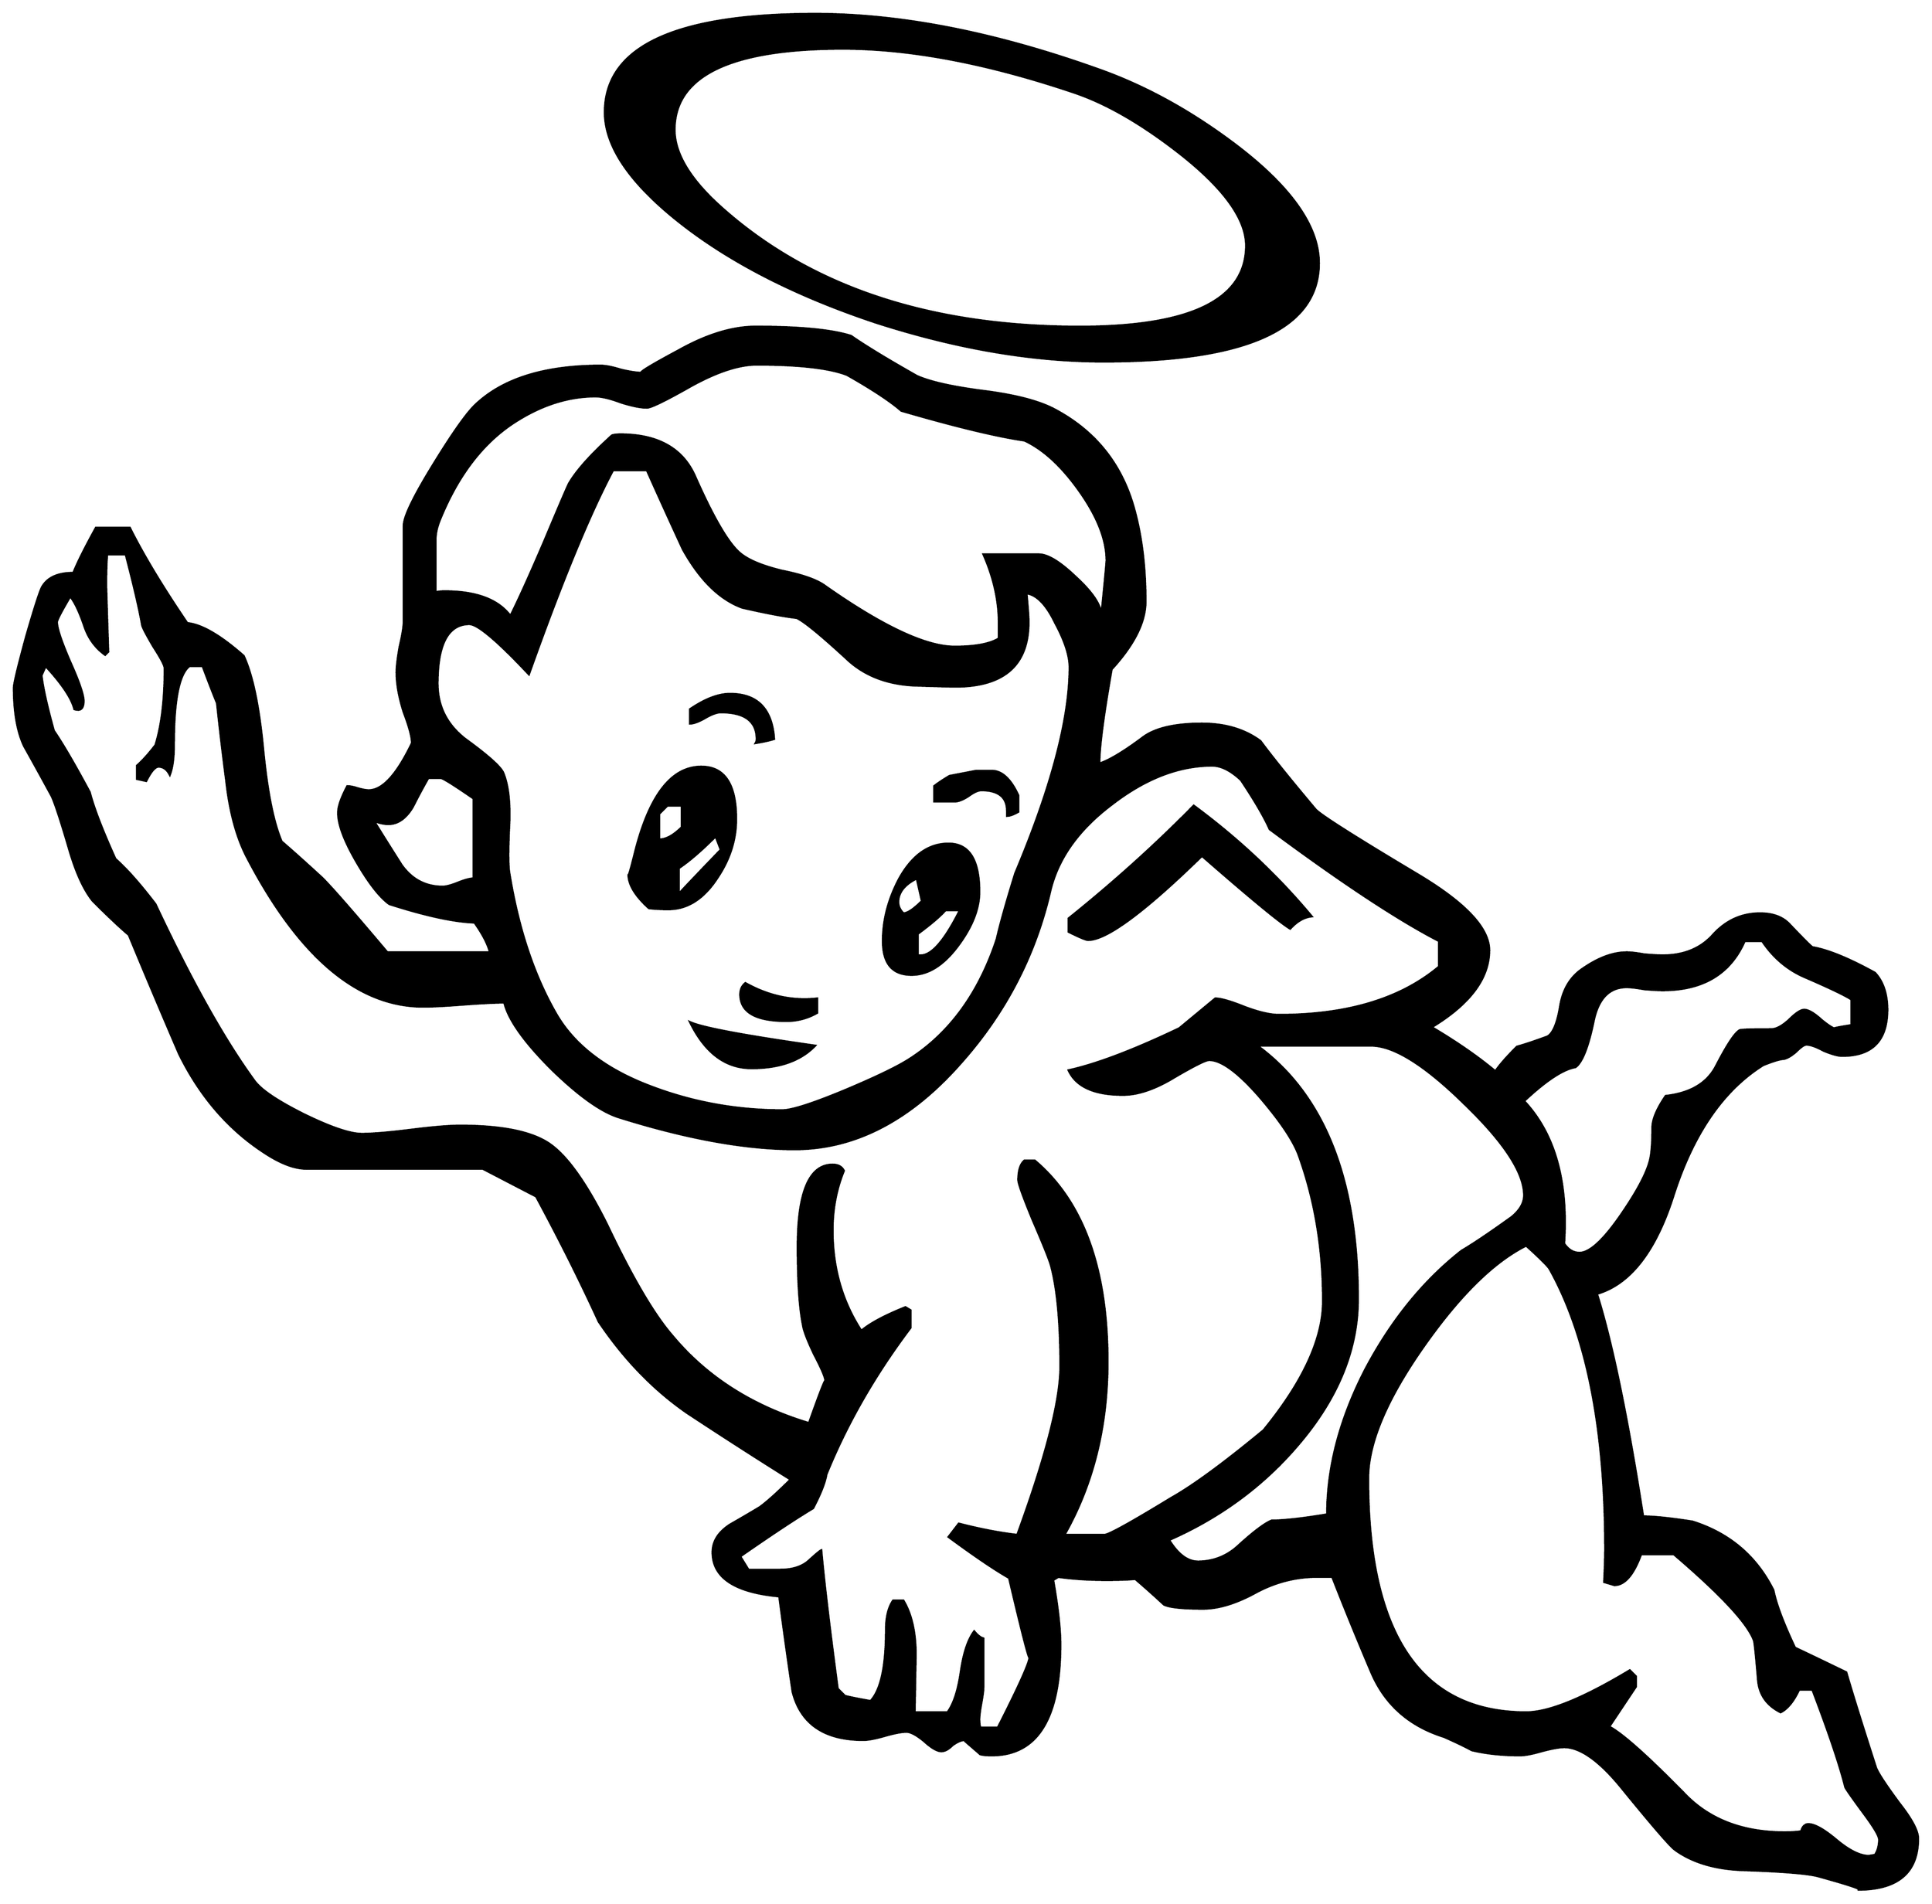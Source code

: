 


\begin{tikzpicture}[y=0.80pt, x=0.80pt, yscale=-1.0, xscale=1.0, inner sep=0pt, outer sep=0pt]
\begin{scope}[shift={(100.0,1698.0)},nonzero rule]
  \path[draw=.,fill=.,line width=1.600pt] (1354.0,-1246.0) ..
    controls (1354.0,-1182.0) and (1284.0,-1150.0) ..
    (1144.0,-1150.0) .. controls (1074.667,-1150.0) and
    (1000.667,-1162.667) .. (922.0,-1188.0) .. controls
    (840.0,-1215.333) and (773.667,-1250.0) .. (723.0,-1292.0) ..
    controls (679.667,-1328.0) and (658.0,-1361.667) ..
    (658.0,-1393.0) .. controls (658.0,-1457.0) and
    (726.333,-1489.0) .. (863.0,-1489.0) .. controls
    (946.333,-1489.0) and (1038.333,-1471.0) .. (1139.0,-1435.0) ..
    controls (1184.333,-1419.0) and (1228.667,-1394.667) ..
    (1272.0,-1362.0) .. controls (1326.667,-1320.667) and
    (1354.0,-1282.0) .. (1354.0,-1246.0) -- cycle(1938.0,290.0)
    .. controls (1938.0,323.333) and (1918.333,340.0) ..
    (1879.0,340.0) .. controls (1885.0,340.0) and (1872.333,335.667)
    .. (1841.0,327.0) .. controls (1831.667,324.333) and
    (1808.0,322.333) .. (1770.0,321.0) .. controls (1741.333,320.333)
    and (1718.333,313.667) .. (1701.0,301.0) .. controls
    (1696.333,297.667) and (1679.333,278.0) .. (1650.0,242.0) ..
    controls (1628.0,214.667) and (1609.0,201.0) .. (1593.0,201.0)
    .. controls (1588.333,201.0) and (1581.0,202.333) ..
    (1571.0,205.0) .. controls (1561.667,207.667) and (1554.667,209.0)
    .. (1550.0,209.0) .. controls (1532.667,209.0) and
    (1517.0,207.333) .. (1503.0,204.0) .. controls (1497.0,200.667)
    and (1488.0,196.333) .. (1476.0,191.0) .. controls
    (1442.0,180.333) and (1418.333,159.333) .. (1405.0,128.0) ..
    controls (1391.667,96.667) and (1379.0,65.667) .. (1367.0,35.0) --
    (1356.0,35.0) .. controls (1334.0,34.333) and (1313.0,39.333) ..
    (1293.0,50.0) .. controls (1273.667,60.667) and (1256.333,66.0) ..
    (1241.0,66.0) .. controls (1221.0,66.0) and (1208.333,64.667) ..
    (1203.0,62.0) .. controls (1193.667,53.333) and (1184.333,45.0) ..
    (1175.0,37.0) .. controls (1168.333,37.667) and (1159.0,38.0) ..
    (1147.0,38.0) .. controls (1129.667,38.0) and (1114.0,37.0) ..
    (1100.0,35.0) -- (1095.0,38.0) .. controls (1099.667,64.667) and
    (1102.0,85.667) .. (1102.0,101.0) .. controls (1102.0,173.0)
    and (1079.667,209.0) .. (1035.0,209.0) .. controls
    (1030.333,209.0) and (1026.667,208.667) .. (1024.0,208.0) --
    (1009.0,195.0) -- (1009.0,194.0) .. controls (1005.667,194.0)
    and (1001.667,195.667) .. (997.0,199.0) .. controls
    (993.0,203.0) and (989.333,205.0) .. (986.0,205.0) .. controls
    (982.0,205.0) and (976.333,201.667) .. (969.0,195.0) .. controls
    (961.667,189.0) and (956.0,186.0) .. (952.0,186.0) .. controls
    (947.333,186.0) and (940.333,187.333) .. (931.0,190.0) .. controls
    (921.667,192.667) and (914.667,194.0) .. (910.0,194.0) .. controls
    (872.0,194.0) and (849.0,178.333) .. (841.0,147.0) .. controls
    (836.333,115.667) and (832.0,84.667) .. (828.0,54.0) .. controls
    (784.667,50.0) and (763.0,35.667) .. (763.0,11.0) .. controls
    (763.0,0.333) and (768.667,-8.667) .. (780.0,-16.0) .. controls
    (789.333,-21.333) and (799.0,-27.0) .. (809.0,-33.0) .. controls
    (816.333,-38.333) and (826.333,-47.333) .. (839.0,-60.0) .. controls
    (805.0,-81.333) and (771.333,-103.0) .. (738.0,-125.0) ..
    controls (705.333,-147.667) and (676.667,-177.333) .. (652.0,-214.0)
    .. controls (634.0,-253.333) and (613.667,-294.0) ..
    (591.0,-336.0) .. controls (588.333,-337.333) and (571.0,-346.333)
    .. (539.0,-363.0) -- (367.0,-363.0) .. controls
    (355.0,-363.0) and (340.667,-368.667) .. (324.0,-380.0) ..
    controls (290.0,-402.667) and (263.0,-434.333) .. (243.0,-475.0)
    .. controls (226.333,-513.667) and (210.0,-552.333) ..
    (194.0,-591.0) .. controls (185.333,-598.333) and (173.667,-609.333)
    .. (159.0,-624.0) .. controls (150.333,-634.667) and
    (142.667,-651.333) .. (136.0,-674.0) .. controls (128.0,-701.333)
    and (122.333,-718.667) .. (119.0,-726.0) .. controls
    (110.333,-742.0) and (101.333,-758.333) .. (92.0,-775.0) ..
    controls (85.333,-789.0) and (82.0,-808.0) .. (82.0,-832.0) ..
    controls (82.0,-836.0) and (86.0,-852.667) .. (94.0,-882.0) ..
    controls (102.667,-912.0) and (108.0,-928.333) .. (110.0,-931.0)
    .. controls (115.333,-939.667) and (125.333,-944.0) ..
    (140.0,-944.0) .. controls (144.0,-954.0) and (151.333,-968.667)
    .. (162.0,-988.0) -- (195.0,-988.0) .. controls
    (208.333,-961.333) and (227.0,-930.333) .. (251.0,-895.0) ..
    controls (265.0,-893.667) and (283.333,-883.0) .. (306.0,-863.0)
    .. controls (314.667,-844.333) and (321.0,-814.0) ..
    (325.0,-772.0) .. controls (329.0,-730.667) and (335.0,-700.667)
    .. (343.0,-682.0) .. controls (352.333,-674.0) and
    (365.0,-662.667) .. (381.0,-648.0) .. controls (388.333,-641.333)
    and (410.0,-616.667) .. (446.0,-574.0) -- (546.0,-574.0) ..
    controls (544.0,-582.0) and (539.0,-591.667) .. (531.0,-603.0)
    .. controls (511.0,-603.667) and (483.333,-609.667) ..
    (448.0,-621.0) .. controls (438.667,-627.667) and (428.0,-641.333)
    .. (416.0,-662.0) .. controls (404.0,-682.667) and
    (398.0,-698.667) .. (398.0,-710.0) .. controls (398.0,-716.0)
    and (401.0,-724.667) .. (407.0,-736.0) .. controls
    (409.667,-736.0) and (413.0,-735.333) .. (417.0,-734.0) ..
    controls (421.667,-732.667) and (425.333,-732.0) .. (428.0,-732.0)
    .. controls (441.333,-732.0) and (455.333,-747.333) ..
    (470.0,-778.0) .. controls (470.0,-784.0) and (467.333,-794.0)
    .. (462.0,-808.0) .. controls (457.333,-822.667) and
    (455.0,-835.667) .. (455.0,-847.0) .. controls (455.0,-852.333)
    and (456.0,-860.667) .. (458.0,-872.0) .. controls
    (460.667,-883.333) and (462.0,-891.667) .. (462.0,-897.0) --
    (462.0,-990.0) .. controls (462.0,-998.667) and
    (471.667,-1018.667) .. (491.0,-1050.0) .. controls
    (509.0,-1079.333) and (522.333,-1098.333) .. (531.0,-1107.0) ..
    controls (557.667,-1133.0) and (598.667,-1146.0) ..
    (654.0,-1146.0) .. controls (658.667,-1146.0) and
    (665.333,-1144.667) .. (674.0,-1142.0) .. controls
    (682.667,-1140.0) and (689.333,-1139.0) .. (694.0,-1139.0) ..
    controls (690.667,-1139.0) and (702.667,-1146.333) ..
    (730.0,-1161.0) .. controls (757.333,-1176.333) and
    (782.333,-1184.0) .. (805.0,-1184.0) .. controls
    (848.333,-1184.0) and (879.333,-1181.0) .. (898.0,-1175.0) ..
    controls (911.333,-1165.667) and (932.667,-1152.667) ..
    (962.0,-1136.0) .. controls (975.333,-1130.0) and
    (998.0,-1125.0) .. (1030.0,-1121.0) .. controls
    (1060.0,-1117.0) and (1082.333,-1111.0) .. (1097.0,-1103.0) ..
    controls (1134.333,-1083.0) and (1159.333,-1053.0) ..
    (1172.0,-1013.0) .. controls (1180.667,-985.0) and
    (1185.0,-952.667) .. (1185.0,-916.0) .. controls
    (1185.0,-896.0) and (1174.0,-874.0) .. (1152.0,-850.0) ..
    controls (1144.0,-804.667) and (1140.0,-774.0) ..
    (1140.0,-758.0) .. controls (1150.0,-761.333) and
    (1164.333,-770.0) .. (1183.0,-784.0) .. controls
    (1195.0,-792.667) and (1214.0,-797.0) .. (1240.0,-797.0) ..
    controls (1262.667,-797.0) and (1281.667,-791.333) ..
    (1297.0,-780.0) .. controls (1308.333,-764.667) and
    (1326.333,-742.333) .. (1351.0,-713.0) .. controls
    (1357.0,-707.0) and (1390.667,-685.667) .. (1452.0,-649.0) ..
    controls (1497.333,-621.667) and (1520.0,-597.333) ..
    (1520.0,-576.0) .. controls (1520.0,-548.667) and
    (1501.333,-523.667) .. (1464.0,-501.0) .. controls
    (1488.667,-486.333) and (1509.333,-472.0) .. (1526.0,-458.0) ..
    controls (1530.0,-464.0) and (1537.0,-472.0) ..
    (1547.0,-482.0) .. controls (1554.333,-484.0) and
    (1564.333,-487.333) .. (1577.0,-492.0) .. controls
    (1582.333,-495.333) and (1586.333,-505.0) .. (1589.0,-521.0) ..
    controls (1591.667,-537.667) and (1599.0,-550.0) ..
    (1611.0,-558.0) .. controls (1626.333,-568.667) and
    (1640.667,-574.0) .. (1654.0,-574.0) .. controls
    (1658.0,-574.0) and (1663.667,-573.333) .. (1671.0,-572.0) ..
    controls (1679.0,-571.333) and (1685.0,-571.0) ..
    (1689.0,-571.0) .. controls (1709.667,-571.0) and
    (1726.0,-577.667) .. (1738.0,-591.0) .. controls
    (1750.667,-605.0) and (1766.0,-612.0) .. (1784.0,-612.0) ..
    controls (1796.667,-612.0) and (1806.333,-608.333) ..
    (1813.0,-601.0) .. controls (1826.333,-587.0) and
    (1833.667,-579.667) .. (1835.0,-579.0) .. controls
    (1850.333,-576.333) and (1870.667,-568.0) .. (1896.0,-554.0) ..
    controls (1904.0,-545.333) and (1908.0,-533.333) ..
    (1908.0,-518.0) .. controls (1908.0,-488.0) and
    (1893.333,-473.0) .. (1864.0,-473.0) .. controls
    (1860.0,-473.0) and (1854.0,-474.667) .. (1846.0,-478.0) ..
    controls (1838.667,-482.0) and (1833.0,-484.0) ..
    (1829.0,-484.0) .. controls (1827.0,-484.0) and
    (1823.667,-481.667) .. (1819.0,-477.0) .. controls
    (1814.333,-473.0) and (1810.333,-470.667) .. (1807.0,-470.0) ..
    controls (1803.667,-470.0) and (1797.0,-468.0) ..
    (1787.0,-464.0) .. controls (1747.667,-439.333) and
    (1718.333,-396.333) .. (1699.0,-335.0) .. controls
    (1681.667,-281.667) and (1657.0,-250.333) .. (1625.0,-241.0) ..
    controls (1639.667,-194.333) and (1654.667,-122.0) ..
    (1670.0,-24.0) .. controls (1680.667,-24.0) and (1696.667,-22.333)
    .. (1718.0,-19.0) .. controls (1754.0,-7.667) and
    (1780.333,14.667) .. (1797.0,48.0) .. controls (1799.667,61.333) and
    (1806.667,80.0) .. (1818.0,104.0) .. controls (1829.333,109.333)
    and (1846.0,117.333) .. (1868.0,128.0) .. controls
    (1874.0,148.667) and (1883.667,179.667) .. (1897.0,221.0) ..
    controls (1899.0,226.333) and (1906.667,238.0) .. (1920.0,256.0)
    .. controls (1932.0,271.333) and (1938.0,282.667) ..
    (1938.0,290.0) -- cycle(1283.0,-1263.0) .. controls
    (1283.0,-1289.0) and (1261.333,-1319.0) .. (1218.0,-1353.0) ..
    controls (1181.333,-1381.667) and (1147.333,-1401.333) ..
    (1116.0,-1412.0) .. controls (1031.333,-1440.667) and
    (956.0,-1455.0) .. (890.0,-1455.0) .. controls
    (780.667,-1455.0) and (726.0,-1428.667) .. (726.0,-1376.0) ..
    controls (726.0,-1352.667) and (741.333,-1327.333) ..
    (772.0,-1300.0) .. controls (858.667,-1222.667) and
    (975.0,-1184.0) .. (1121.0,-1184.0) .. controls
    (1229.0,-1184.0) and (1283.0,-1210.333) .. (1283.0,-1263.0) --
    cycle(1873.0,-503.0) -- (1873.0,-528.0) .. controls
    (1867.0,-532.0) and (1851.667,-539.333) .. (1827.0,-550.0) ..
    controls (1810.333,-557.333) and (1796.667,-569.0) ..
    (1786.0,-585.0) -- (1769.0,-585.0) .. controls
    (1755.0,-553.0) and (1728.333,-537.0) .. (1689.0,-537.0) ..
    controls (1685.0,-537.0) and (1679.0,-537.333) ..
    (1671.0,-538.0) .. controls (1663.667,-539.333) and
    (1658.0,-540.0) .. (1654.0,-540.0) .. controls
    (1637.333,-540.0) and (1626.667,-529.333) .. (1622.0,-508.0) ..
    controls (1616.667,-482.0) and (1610.667,-466.667) ..
    (1604.0,-462.0) .. controls (1592.0,-460.0) and
    (1575.333,-449.0) .. (1554.0,-429.0) .. controls
    (1584.0,-397.0) and (1597.0,-350.667) .. (1593.0,-290.0) ..
    controls (1597.0,-284.0) and (1602.0,-281.0) ..
    (1608.0,-281.0) .. controls (1618.0,-281.0) and
    (1631.667,-293.667) .. (1649.0,-319.0) .. controls
    (1665.0,-342.333) and (1674.333,-360.333) .. (1677.0,-373.0) ..
    controls (1678.333,-379.667) and (1679.0,-389.667) ..
    (1679.0,-403.0) .. controls (1679.0,-411.0) and
    (1683.333,-421.333) .. (1692.0,-434.0) .. controls
    (1716.0,-436.667) and (1732.333,-446.333) .. (1741.0,-463.0) ..
    controls (1751.667,-483.667) and (1759.333,-495.333) ..
    (1764.0,-498.0) .. controls (1765.333,-498.667) and
    (1775.667,-499.0) .. (1795.0,-499.0) .. controls
    (1799.667,-499.0) and (1805.333,-502.0) .. (1812.0,-508.0) ..
    controls (1818.667,-514.667) and (1823.667,-518.0) ..
    (1827.0,-518.0) .. controls (1831.0,-518.0) and
    (1836.667,-514.667) .. (1844.0,-508.0) .. controls
    (1851.333,-502.0) and (1856.333,-499.0) .. (1859.0,-499.0) ..
    controls (1851.0,-499.0) and (1855.667,-500.333) ..
    (1873.0,-503.0) -- cycle(1147.0,-956.0) .. controls
    (1147.0,-976.0) and (1138.333,-998.333) .. (1121.0,-1023.0) ..
    controls (1103.667,-1047.667) and (1085.667,-1064.333) ..
    (1067.0,-1073.0) .. controls (1039.667,-1077.0) and
    (999.667,-1086.667) .. (947.0,-1102.0) .. controls
    (936.333,-1111.333) and (918.667,-1123.0) .. (894.0,-1137.0) ..
    controls (876.667,-1143.667) and (847.333,-1147.0) ..
    (806.0,-1147.0) .. controls (788.667,-1147.0) and
    (767.333,-1140.0) .. (742.0,-1126.0) .. controls
    (717.333,-1112.0) and (703.0,-1105.0) .. (699.0,-1105.0) ..
    controls (693.0,-1105.0) and (684.667,-1106.667) ..
    (674.0,-1110.0) .. controls (663.333,-1114.0) and
    (655.0,-1116.0) .. (649.0,-1116.0) .. controls
    (623.0,-1116.0) and (597.333,-1108.0) .. (572.0,-1092.0) ..
    controls (540.0,-1072.0) and (515.0,-1039.667) ..
    (497.0,-995.0) .. controls (494.333,-988.333) and (493.0,-982.0)
    .. (493.0,-976.0) -- (493.0,-925.0) .. controls
    (495.0,-925.667) and (498.0,-926.0) .. (502.0,-926.0) ..
    controls (532.667,-926.0) and (554.0,-918.0) .. (566.0,-902.0)
    .. controls (574.0,-918.0) and (585.0,-942.333) ..
    (599.0,-975.0) .. controls (613.0,-1008.333) and
    (621.0,-1027.0) .. (623.0,-1031.0) .. controls
    (630.333,-1043.667) and (644.333,-1059.333) .. (665.0,-1078.0) ..
    controls (667.0,-1078.667) and (669.667,-1079.0) ..
    (673.0,-1079.0) .. controls (709.667,-1079.0) and
    (734.0,-1065.333) .. (746.0,-1038.0) .. controls
    (764.0,-997.333) and (778.667,-972.333) .. (790.0,-963.0) ..
    controls (798.0,-956.333) and (811.667,-950.667) .. (831.0,-946.0)
    .. controls (851.0,-942.0) and (865.0,-937.0) ..
    (873.0,-931.0) .. controls (929.0,-891.667) and (971.0,-872.0)
    .. (999.0,-872.0) .. controls (1019.0,-872.0) and
    (1033.333,-874.667) .. (1042.0,-880.0) -- (1042.0,-895.0) ..
    controls (1042.0,-917.0) and (1037.0,-939.333) ..
    (1027.0,-962.0) -- (1081.0,-962.0) .. controls
    (1089.667,-962.0) and (1101.667,-954.667) .. (1117.0,-940.0) ..
    controls (1133.0,-925.333) and (1141.333,-913.0) ..
    (1142.0,-903.0) .. controls (1145.333,-936.333) and
    (1147.0,-954.0) .. (1147.0,-956.0) -- cycle(1900.0,291.0) ..
    controls (1900.0,287.667) and (1895.333,279.667) .. (1886.0,267.0)
    .. controls (1874.667,251.667) and (1868.333,242.667) ..
    (1867.0,240.0) .. controls (1861.667,218.667) and (1851.0,187.0)
    .. (1835.0,145.0) -- (1822.0,145.0) .. controls
    (1816.667,156.333) and (1810.667,163.667) .. (1804.0,167.0) ..
    controls (1790.667,160.333) and (1783.333,150.0) .. (1782.0,136.0)
    .. controls (1780.0,112.0) and (1778.667,99.0) ..
    (1778.0,97.0) .. controls (1772.0,80.333) and (1746.0,52.333) ..
    (1700.0,13.0) -- (1668.0,13.0) .. controls (1660.667,33.0) and
    (1652.0,43.0) .. (1642.0,43.0) .. controls (1642.0,43.0) and
    (1638.667,42.0) .. (1632.0,40.0) .. controls (1632.667,26.0) and
    (1633.0,15.333) .. (1633.0,8.0) .. controls (1633.0,-109.333)
    and (1615.0,-200.333) .. (1579.0,-265.0) .. controls
    (1577.667,-267.667) and (1570.0,-275.333) .. (1556.0,-288.0) ..
    controls (1524.0,-272.0) and (1490.333,-238.667) ..
    (1455.0,-188.0) .. controls (1419.667,-137.333) and
    (1402.0,-95.0) .. (1402.0,-61.0) .. controls (1402.0,91.0)
    and (1453.333,167.0) .. (1556.0,167.0) .. controls
    (1578.0,167.0) and (1611.667,153.333) .. (1657.0,126.0) --
    (1663.0,132.0) -- (1663.0,142.0) -- (1637.0,181.0) ..
    controls (1649.667,187.667) and (1674.0,209.333) .. (1710.0,246.0)
    .. controls (1734.0,271.333) and (1766.667,284.0) ..
    (1808.0,284.0) .. controls (1814.667,284.0) and (1820.0,283.667)
    .. (1824.0,283.0) .. controls (1825.333,278.333) and
    (1827.667,276.0) .. (1831.0,276.0) .. controls (1837.0,276.0)
    and (1846.0,281.0) .. (1858.0,291.0) .. controls
    (1870.667,301.667) and (1881.333,307.0) .. (1890.0,307.0) --
    (1896.0,306.0) .. controls (1898.667,302.0) and (1900.0,297.0)
    .. (1900.0,291.0) -- cycle(1554.0,-337.0) .. controls
    (1554.0,-359.0) and (1534.667,-388.667) .. (1496.0,-426.0) ..
    controls (1457.333,-464.0) and (1427.0,-483.0) ..
    (1405.0,-483.0) -- (1294.0,-483.0) .. controls
    (1359.333,-435.0) and (1392.0,-352.667) .. (1392.0,-236.0) ..
    controls (1392.0,-186.667) and (1372.667,-139.333) ..
    (1334.0,-94.0) .. controls (1300.0,-54.0) and (1258.0,-23.0)
    .. (1208.0,-1.0) .. controls (1216.667,13.0) and (1226.0,20.0)
    .. (1236.0,20.0) .. controls (1251.333,20.0) and (1264.667,14.667)
    .. (1276.0,4.0) .. controls (1290.667,-9.333) and (1301.333,-17.333)
    .. (1308.0,-20.0) .. controls (1320.0,-20.0) and
    (1338.0,-22.0) .. (1362.0,-26.0) .. controls (1362.0,-72.0)
    and (1374.333,-119.0) .. (1399.0,-167.0) .. controls
    (1424.333,-215.0) and (1455.667,-253.667) .. (1493.0,-283.0) ..
    controls (1504.333,-289.667) and (1520.667,-300.667) ..
    (1542.0,-316.0) .. controls (1550.0,-322.667) and
    (1554.0,-329.667) .. (1554.0,-337.0) -- cycle(1111.0,-852.0)
    .. controls (1111.0,-863.333) and (1106.333,-877.667) ..
    (1097.0,-895.0) .. controls (1088.333,-913.0) and
    (1079.0,-922.667) .. (1069.0,-924.0) .. controls
    (1070.333,-910.0) and (1071.0,-900.667) .. (1071.0,-896.0) ..
    controls (1071.0,-853.333) and (1046.333,-832.333) ..
    (997.0,-833.0) -- (963.0,-834.0) .. controls (935.667,-834.667)
    and (913.333,-842.667) .. (896.0,-858.0) .. controls
    (869.333,-882.667) and (852.333,-896.667) .. (845.0,-900.0) ..
    controls (833.0,-901.333) and (815.333,-904.667) .. (792.0,-910.0)
    .. controls (770.0,-918.0) and (750.667,-937.0) ..
    (734.0,-967.0) .. controls (722.0,-993.0) and
    (710.333,-1018.667) .. (699.0,-1044.0) -- (666.0,-1044.0) ..
    controls (643.333,-1001.333) and (616.0,-935.0) ..
    (584.0,-845.0) .. controls (553.333,-877.667) and (534.0,-894.0)
    .. (526.0,-894.0) .. controls (505.333,-894.0) and
    (495.0,-874.667) .. (495.0,-836.0) .. controls (495.0,-814.0)
    and (504.0,-796.0) .. (522.0,-782.0) .. controls
    (544.0,-766.0) and (556.333,-755.0) .. (559.0,-749.0) ..
    controls (563.667,-737.667) and (565.667,-721.667) .. (565.0,-701.0)
    .. controls (563.667,-675.0) and (563.667,-658.333) ..
    (565.0,-651.0) .. controls (573.667,-597.667) and (588.667,-552.333)
    .. (610.0,-515.0) .. controls (627.333,-484.333) and
    (657.667,-460.667) .. (701.0,-444.0) .. controls (742.333,-428.0)
    and (785.667,-420.0) .. (831.0,-420.0) .. controls
    (840.333,-420.0) and (861.0,-426.667) .. (893.0,-440.0) ..
    controls (923.0,-452.667) and (943.667,-462.667) .. (955.0,-470.0)
    .. controls (994.333,-495.333) and (1022.667,-534.333) ..
    (1040.0,-587.0) .. controls (1043.333,-601.667) and
    (1049.333,-623.0) .. (1058.0,-651.0) .. controls
    (1093.333,-735.0) and (1111.0,-802.0) .. (1111.0,-852.0) --
    cycle(1471.0,-560.0) -- (1471.0,-585.0) .. controls
    (1431.0,-605.667) and (1376.0,-642.0) .. (1306.0,-694.0) ..
    controls (1300.667,-706.0) and (1291.333,-722.0) ..
    (1278.0,-742.0) .. controls (1268.0,-751.333) and
    (1258.667,-756.0) .. (1250.0,-756.0) .. controls
    (1217.333,-756.0) and (1184.667,-743.333) .. (1152.0,-718.0) ..
    controls (1119.333,-693.333) and (1099.333,-665.0) ..
    (1092.0,-633.0) .. controls (1077.333,-570.333) and
    (1048.333,-514.667) .. (1005.0,-466.0) .. controls
    (955.667,-410.0) and (901.667,-382.0) .. (843.0,-382.0) ..
    controls (795.0,-382.0) and (738.0,-392.333) .. (672.0,-413.0)
    .. controls (654.667,-418.333) and (632.667,-434.0) ..
    (606.0,-460.0) .. controls (579.333,-486.667) and (564.0,-508.333)
    .. (560.0,-525.0) .. controls (551.333,-525.0) and
    (538.0,-524.333) .. (520.0,-523.0) .. controls (502.667,-521.667)
    and (489.667,-521.0) .. (481.0,-521.0) .. controls
    (417.0,-521.0) and (359.667,-569.667) .. (309.0,-667.0) ..
    controls (299.0,-686.333) and (292.333,-711.0) .. (289.0,-741.0)
    .. controls (285.667,-766.333) and (282.667,-791.667) ..
    (280.0,-817.0) .. controls (276.667,-825.0) and (272.0,-837.0)
    .. (266.0,-853.0) -- (253.0,-853.0) .. controls
    (243.0,-845.0) and (238.0,-819.667) .. (238.0,-777.0) ..
    controls (238.0,-763.667) and (236.667,-753.667) .. (234.0,-747.0)
    .. controls (231.333,-752.333) and (227.667,-755.0) ..
    (223.0,-755.0) .. controls (219.667,-755.0) and (215.667,-750.333)
    .. (211.0,-741.0) -- (202.0,-743.0) -- (202.0,-756.0) ..
    controls (207.333,-760.667) and (213.333,-767.333) .. (220.0,-776.0)
    .. controls (226.0,-795.333) and (229.0,-820.333) ..
    (229.0,-851.0) .. controls (229.0,-853.667) and (225.333,-860.667)
    .. (218.0,-872.0) .. controls (211.333,-883.333) and
    (207.667,-890.333) .. (207.0,-893.0) .. controls (204.333,-908.333)
    and (199.0,-931.333) .. (191.0,-962.0) -- (173.0,-962.0) ..
    controls (172.333,-956.0) and (172.0,-946.0) .. (172.0,-932.0)
    .. controls (172.0,-929.333) and (172.667,-907.667) ..
    (174.0,-867.0) -- (171.0,-864.0) .. controls (161.667,-870.667)
    and (155.0,-879.667) .. (151.0,-891.0) .. controls
    (146.333,-905.0) and (141.667,-915.0) .. (137.0,-921.0) ..
    controls (128.333,-906.333) and (124.0,-898.0) .. (124.0,-896.0)
    .. controls (124.0,-890.0) and (128.333,-877.0) ..
    (137.0,-857.0) .. controls (145.667,-837.667) and (150.0,-825.0)
    .. (150.0,-819.0) .. controls (150.0,-811.667) and
    (147.0,-809.0) .. (141.0,-811.0) .. controls (138.333,-821.667)
    and (129.0,-835.667) .. (113.0,-853.0) -- (109.0,-844.0) ..
    controls (110.333,-832.0) and (114.333,-814.0) .. (121.0,-790.0)
    .. controls (129.667,-777.333) and (141.333,-757.333) ..
    (156.0,-730.0) .. controls (160.0,-714.667) and (168.333,-693.0)
    .. (181.0,-665.0) .. controls (191.667,-655.667) and
    (204.667,-641.0) .. (220.0,-621.0) .. controls (255.333,-545.667)
    and (287.667,-488.0) .. (317.0,-448.0) .. controls
    (323.667,-439.333) and (339.667,-428.667) .. (365.0,-416.0) ..
    controls (391.0,-403.333) and (409.667,-397.0) .. (421.0,-397.0)
    .. controls (431.667,-397.0) and (447.667,-398.333) ..
    (469.0,-401.0) .. controls (490.333,-403.667) and (506.333,-405.0)
    .. (517.0,-405.0) .. controls (557.0,-405.0) and
    (585.667,-399.333) .. (603.0,-388.0) .. controls (620.333,-376.667)
    and (639.333,-350.333) .. (660.0,-309.0) .. controls
    (684.667,-257.0) and (706.0,-220.667) .. (724.0,-200.0) ..
    controls (757.333,-160.0) and (801.667,-131.667) .. (857.0,-115.0)
    .. controls (867.667,-145.0) and (873.0,-158.667) ..
    (873.0,-156.0) .. controls (873.0,-159.333) and (869.333,-168.0)
    .. (862.0,-182.0) .. controls (855.333,-196.0) and
    (851.667,-205.667) .. (851.0,-211.0) .. controls (847.667,-227.667)
    and (846.0,-253.0) .. (846.0,-287.0) .. controls
    (846.0,-340.333) and (857.333,-367.0) .. (880.0,-367.0) ..
    controls (885.333,-367.0) and (889.0,-365.0) .. (891.0,-361.0)
    .. controls (883.667,-343.0) and (880.0,-323.667) ..
    (880.0,-303.0) .. controls (880.0,-266.333) and (889.333,-233.667)
    .. (908.0,-205.0) .. controls (916.667,-212.333) and
    (931.0,-220.0) .. (951.0,-228.0) -- (956.0,-225.0) --
    (956.0,-208.0) .. controls (921.333,-162.0) and (894.0,-114.333)
    .. (874.0,-65.0) .. controls (872.667,-57.0) and (868.333,-46.0)
    .. (861.0,-32.0) .. controls (844.333,-22.0) and (820.667,-6.333)
    .. (790.0,15.0) -- (798.0,28.0) -- (829.0,28.0) .. controls
    (841.667,28.0) and (851.333,24.667) .. (858.0,18.0) .. controls
    (864.667,12.0) and (868.333,9.0) .. (869.0,9.0) .. controls
    (871.667,39.0) and (877.0,84.0) .. (885.0,144.0) --
    (892.0,151.0) .. controls (897.333,152.333) and (905.667,154.0) ..
    (917.0,156.0) .. controls (927.0,145.333) and (932.0,122.333) ..
    (932.0,87.0) .. controls (932.0,74.333) and (934.333,64.667) ..
    (939.0,58.0) -- (949.0,58.0) .. controls (957.0,71.333) and
    (961.0,89.0) .. (961.0,111.0) .. controls (960.333,146.333) and
    (960.0,165.0) .. (960.0,167.0) -- (992.0,167.0) .. controls
    (998.0,159.0) and (1002.333,145.667) .. (1005.0,127.0) ..
    controls (1007.667,109.0) and (1012.0,96.0) .. (1018.0,88.0)
    .. controls (1021.333,92.0) and (1024.333,94.333) .. (1027.0,95.0)
    -- (1027.0,142.0) .. controls (1027.0,145.333) and
    (1026.333,150.667) .. (1025.0,158.0) .. controls (1023.667,165.333)
    and (1023.0,170.667) .. (1023.0,174.0) .. controls
    (1023.0,177.333) and (1023.333,180.0) .. (1024.0,182.0) --
    (1041.0,182.0) .. controls (1061.667,141.333) and (1072.0,118.333)
    .. (1072.0,113.0) .. controls (1072.0,118.333) and
    (1065.333,92.667) .. (1052.0,36.0) .. controls (1038.0,28.0) and
    (1018.333,14.667) .. (993.0,-4.0) -- (1003.0,-17.0) .. controls
    (1023.667,-11.667) and (1042.667,-8.0) .. (1060.0,-6.0) ..
    controls (1088.0,-82.667) and (1102.0,-137.333) ..
    (1102.0,-170.0) .. controls (1102.0,-212.667) and
    (1099.0,-245.333) .. (1093.0,-268.0) .. controls
    (1091.667,-273.333) and (1085.667,-288.333) .. (1075.0,-313.0) ..
    controls (1065.667,-335.667) and (1061.0,-348.667) ..
    (1061.0,-352.0) .. controls (1061.0,-361.333) and
    (1063.0,-367.667) .. (1067.0,-371.0) -- (1077.0,-371.0) ..
    controls (1124.333,-331.0) and (1148.0,-265.667) ..
    (1148.0,-175.0) .. controls (1148.0,-111.667) and
    (1134.0,-55.333) .. (1106.0,-6.0) -- (1145.0,-6.0) .. controls
    (1149.0,-6.0) and (1170.667,-18.0) .. (1210.0,-42.0) ..
    controls (1231.333,-54.0) and (1261.333,-76.0) ..
    (1300.0,-108.0) .. controls (1338.667,-155.333) and
    (1358.0,-197.333) .. (1358.0,-234.0) .. controls
    (1358.0,-285.333) and (1350.0,-333.0) .. (1334.0,-377.0) ..
    controls (1328.667,-391.0) and (1316.333,-409.333) ..
    (1297.0,-432.0) .. controls (1275.667,-456.667) and
    (1259.0,-469.0) .. (1247.0,-469.0) .. controls
    (1243.667,-469.0) and (1232.333,-463.333) .. (1213.0,-452.0) ..
    controls (1194.333,-440.667) and (1177.667,-435.0) ..
    (1163.0,-435.0) .. controls (1135.0,-435.0) and
    (1117.333,-443.0) .. (1110.0,-459.0) .. controls
    (1137.333,-465.0) and (1173.333,-478.667) .. (1218.0,-500.0) ..
    controls (1241.333,-519.333) and (1253.0,-529.0) ..
    (1253.0,-529.0) .. controls (1258.333,-529.0) and
    (1267.667,-526.333) .. (1281.0,-521.0) .. controls
    (1295.0,-515.667) and (1306.333,-513.0) .. (1315.0,-513.0) ..
    controls (1381.667,-513.0) and (1433.667,-528.667) ..
    (1471.0,-560.0) -- cycle(530.0,-646.0) -- (530.0,-724.0) ..
    controls (510.667,-737.333) and (500.0,-744.0) .. (498.0,-744.0)
    -- (486.0,-744.0) .. controls (480.667,-734.667) and
    (475.667,-725.333) .. (471.0,-716.0) .. controls (464.333,-704.667)
    and (456.333,-699.0) .. (447.0,-699.0) .. controls
    (443.0,-699.0) and (438.333,-700.0) .. (433.0,-702.0) ..
    controls (441.667,-688.0) and (450.667,-673.667) .. (460.0,-659.0)
    .. controls (470.0,-645.0) and (483.333,-638.0) ..
    (500.0,-638.0) .. controls (503.333,-638.0) and (508.333,-639.333)
    .. (515.0,-642.0) .. controls (521.667,-644.667) and
    (526.667,-646.0) .. (530.0,-646.0) -- cycle(1347.0,-609.0) ..
    controls (1339.667,-608.333) and (1332.667,-604.333) ..
    (1326.0,-597.0) .. controls (1316.0,-603.0) and
    (1287.333,-626.667) .. (1240.0,-668.0) .. controls
    (1184.0,-613.333) and (1147.0,-586.0) .. (1129.0,-586.0) ..
    controls (1127.0,-586.0) and (1120.667,-588.667) ..
    (1110.0,-594.0) -- (1110.0,-607.0) .. controls
    (1154.0,-642.333) and (1194.667,-679.0) .. (1232.0,-717.0) ..
    controls (1275.333,-685.0) and (1313.667,-649.0) ..
    (1347.0,-609.0) -- cycle(1061.0,-711.0) .. controls
    (1056.333,-708.333) and (1052.667,-707.0) .. (1050.0,-707.0) --
    (1050.0,-712.0) .. controls (1050.0,-725.333) and
    (1041.667,-732.0) .. (1025.0,-732.0) .. controls
    (1021.667,-732.0) and (1017.333,-730.0) .. (1012.0,-726.0) ..
    controls (1006.667,-722.667) and (1002.333,-721.0) ..
    (999.0,-721.0) -- (979.0,-721.0) -- (979.0,-736.0) ..
    controls (982.333,-738.667) and (987.333,-742.0) .. (994.0,-746.0)
    .. controls (1011.333,-749.333) and (1020.0,-751.0) ..
    (1020.0,-751.0) -- (1035.0,-751.0) .. controls
    (1045.0,-751.0) and (1053.667,-743.0) .. (1061.0,-727.0) --
    (1061.0,-711.0) -- cycle(1023.0,-633.0) .. controls
    (1023.0,-616.333) and (1016.0,-598.667) .. (1002.0,-580.0) ..
    controls (988.0,-561.333) and (973.0,-552.0) .. (957.0,-552.0)
    .. controls (938.333,-552.0) and (929.0,-563.0) ..
    (929.0,-585.0) .. controls (929.0,-605.667) and (934.333,-626.0)
    .. (945.0,-646.0) .. controls (957.667,-668.667) and
    (973.667,-680.0) .. (993.0,-680.0) .. controls (1013.0,-680.0)
    and (1023.0,-664.333) .. (1023.0,-633.0) --
    cycle(823.0,-782.0) .. controls (819.0,-780.667) and
    (813.0,-779.333) .. (805.0,-778.0) .. controls (805.667,-778.667)
    and (806.0,-780.0) .. (806.0,-782.0) .. controls
    (806.0,-799.333) and (794.333,-808.0) .. (771.0,-808.0) ..
    controls (767.0,-808.0) and (761.667,-806.0) .. (755.0,-802.0)
    .. controls (749.0,-798.667) and (744.333,-797.0) ..
    (741.0,-797.0) -- (741.0,-811.0) .. controls (755.667,-821.0)
    and (768.667,-826.0) .. (780.0,-826.0) .. controls
    (806.667,-826.0) and (821.0,-811.333) .. (823.0,-782.0) --
    cycle(786.0,-704.0) .. controls (786.0,-684.0) and
    (780.0,-665.0) .. (768.0,-647.0) .. controls (754.667,-626.333)
    and (738.667,-616.0) .. (720.0,-616.0) .. controls
    (712.667,-616.0) and (706.333,-616.333) .. (701.0,-617.0) ..
    controls (687.667,-629.0) and (681.0,-640.0) .. (681.0,-650.0)
    .. controls (681.0,-647.333) and (683.0,-654.0) ..
    (687.0,-670.0) .. controls (701.0,-726.667) and (722.667,-755.0)
    .. (752.0,-755.0) .. controls (774.667,-755.0) and
    (786.0,-738.0) .. (786.0,-704.0) -- cycle(865.0,-515.0) ..
    controls (855.667,-509.667) and (845.667,-507.0) .. (835.0,-507.0)
    .. controls (805.0,-507.0) and (790.0,-515.667) ..
    (790.0,-533.0) .. controls (790.0,-537.667) and (791.667,-541.333)
    .. (795.0,-544.0) .. controls (817.667,-531.333) and
    (841.0,-526.333) .. (865.0,-529.0) -- (865.0,-515.0) --
    cycle(863.0,-483.0) .. controls (849.0,-468.333) and
    (828.333,-461.0) .. (801.0,-461.0) .. controls (775.667,-461.0)
    and (755.667,-476.0) .. (741.0,-506.0) .. controls
    (752.333,-500.667) and (793.0,-493.0) .. (863.0,-483.0) --
    cycle(967.0,-624.0) -- (962.0,-646.0) .. controls
    (950.0,-640.0) and (944.0,-632.333) .. (944.0,-623.0) ..
    controls (944.0,-619.0) and (945.667,-615.333) .. (949.0,-612.0)
    .. controls (953.0,-612.0) and (959.0,-616.0) ..
    (967.0,-624.0) -- cycle(1004.0,-615.0) -- (990.0,-615.0) ..
    controls (984.667,-609.0) and (975.667,-601.333) .. (963.0,-592.0)
    -- (963.0,-571.0) -- (966.0,-571.0) .. controls
    (976.667,-571.0) and (989.333,-585.667) .. (1004.0,-615.0) --
    cycle(733.0,-696.0) -- (733.0,-717.0) -- (719.0,-717.0) --
    (711.0,-709.0) -- (711.0,-684.0) .. controls (717.667,-684.0)
    and (725.0,-688.0) .. (733.0,-696.0) -- cycle(771.0,-674.0)
    -- (766.0,-687.0) .. controls (752.0,-673.0) and
    (740.0,-662.667) .. (730.0,-656.0) -- (730.0,-631.0) ..
    controls (739.333,-641.0) and (753.0,-655.333) .. (771.0,-674.0)
    -- cycle;
\end{scope}

\end{tikzpicture}

